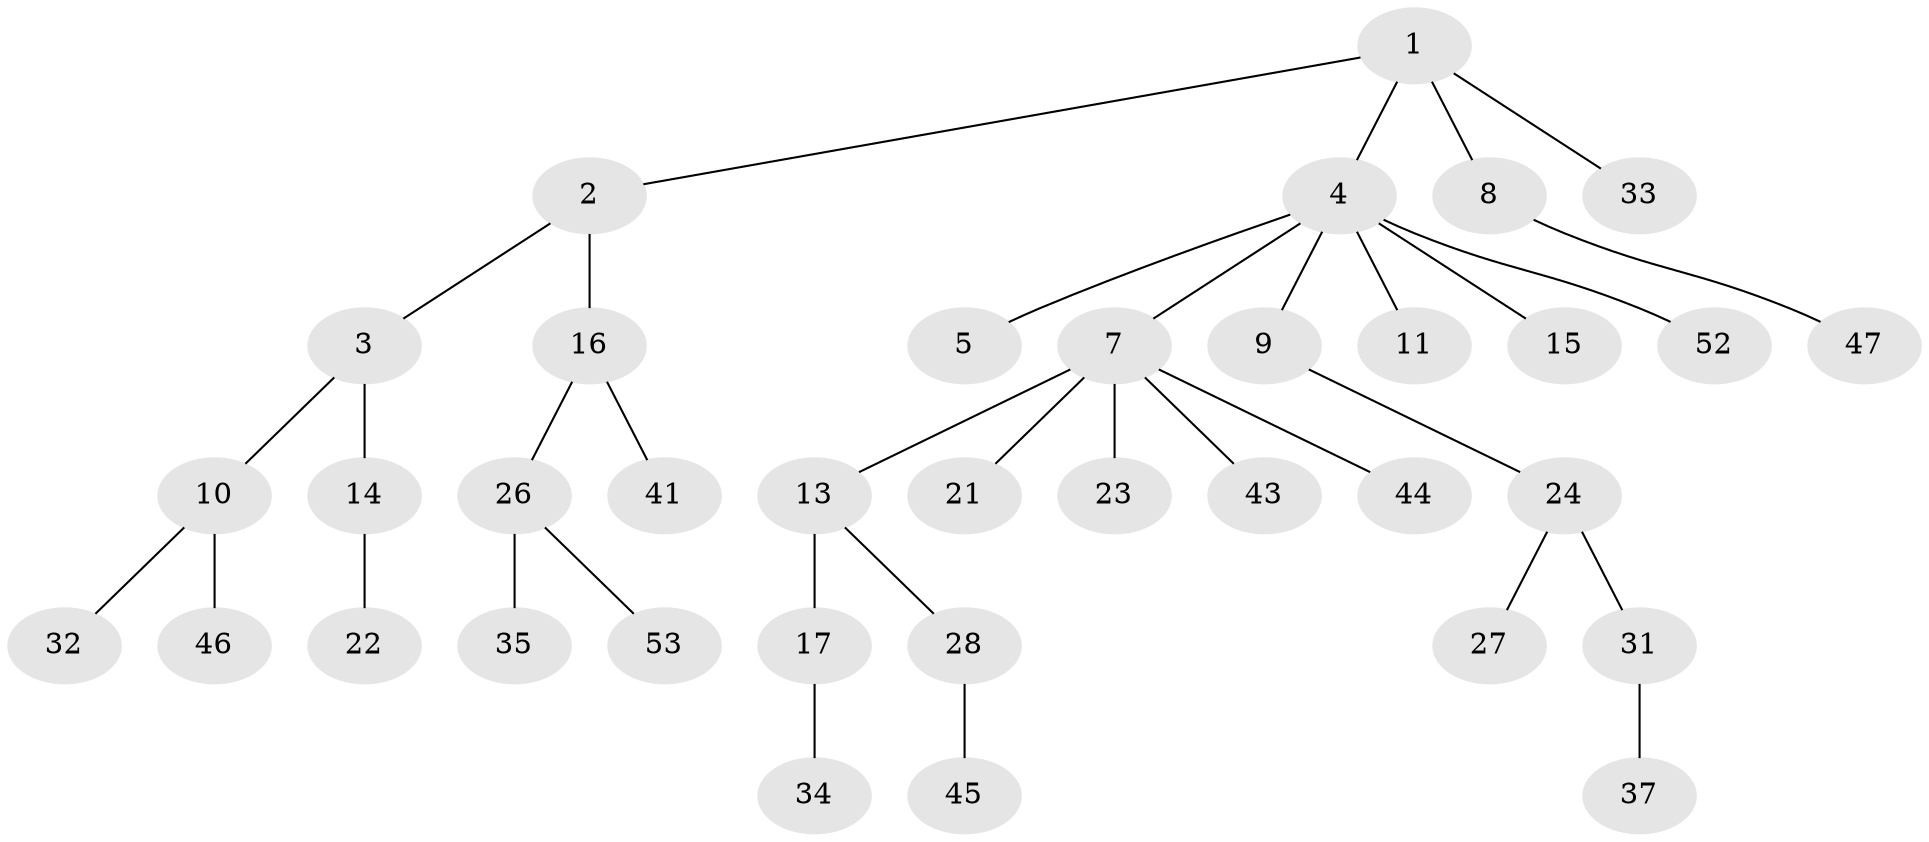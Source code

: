 // Generated by graph-tools (version 1.1) at 2025/52/02/27/25 19:52:10]
// undirected, 36 vertices, 35 edges
graph export_dot {
graph [start="1"]
  node [color=gray90,style=filled];
  1 [super="+29"];
  2;
  3 [super="+6"];
  4 [super="+12"];
  5 [super="+20"];
  7 [super="+18"];
  8 [super="+25"];
  9;
  10 [super="+19"];
  11;
  13 [super="+50"];
  14 [super="+40"];
  15;
  16 [super="+48"];
  17;
  21 [super="+38"];
  22;
  23 [super="+49"];
  24 [super="+51"];
  26 [super="+30"];
  27;
  28 [super="+54"];
  31 [super="+39"];
  32;
  33 [super="+36"];
  34 [super="+42"];
  35;
  37;
  41;
  43;
  44;
  45;
  46;
  47;
  52;
  53;
  1 -- 2;
  1 -- 4;
  1 -- 8;
  1 -- 33;
  2 -- 3;
  2 -- 16;
  3 -- 10;
  3 -- 14;
  4 -- 5;
  4 -- 7;
  4 -- 9;
  4 -- 11;
  4 -- 15;
  4 -- 52;
  7 -- 13;
  7 -- 21;
  7 -- 23;
  7 -- 43;
  7 -- 44;
  8 -- 47;
  9 -- 24;
  10 -- 32;
  10 -- 46;
  13 -- 17;
  13 -- 28;
  14 -- 22;
  16 -- 26;
  16 -- 41;
  17 -- 34;
  24 -- 27;
  24 -- 31;
  26 -- 35;
  26 -- 53;
  28 -- 45;
  31 -- 37;
}
